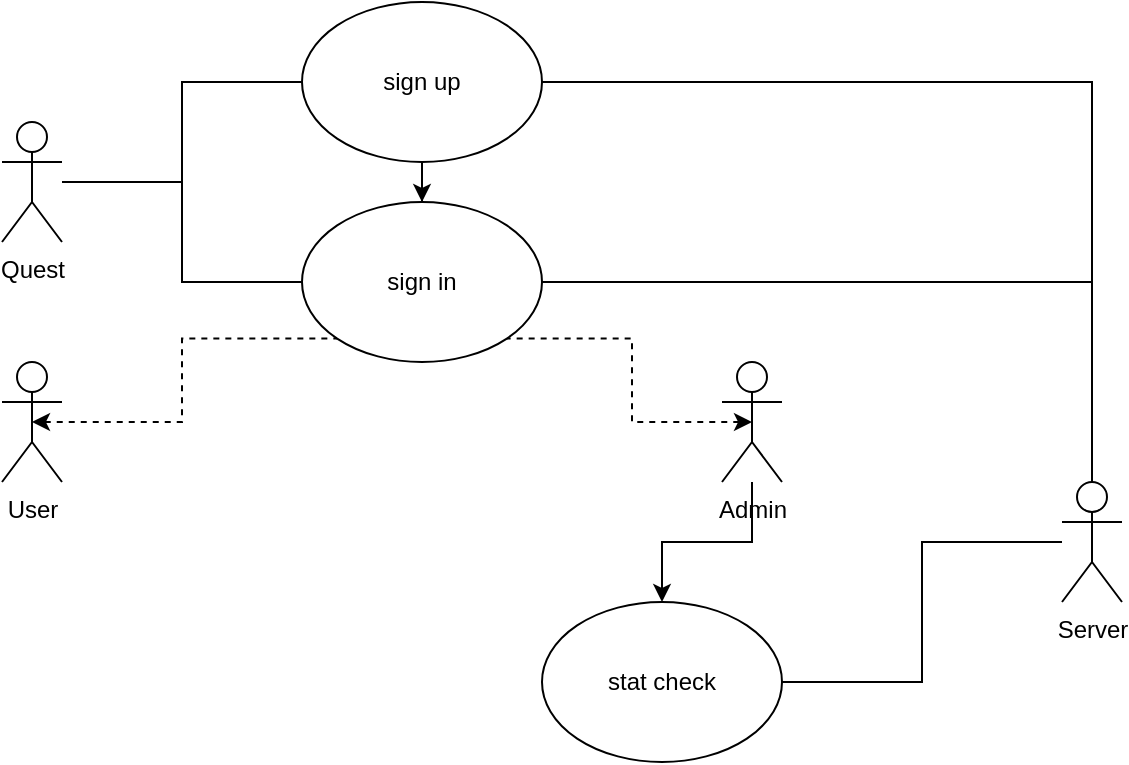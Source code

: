 <mxfile version="24.8.0">
  <diagram name="Страница — 1" id="BpKFAWnlAb8OdltTxyLQ">
    <mxGraphModel dx="794" dy="422" grid="1" gridSize="10" guides="1" tooltips="1" connect="1" arrows="1" fold="1" page="1" pageScale="1" pageWidth="827" pageHeight="1169" math="0" shadow="0">
      <root>
        <mxCell id="0" />
        <mxCell id="1" parent="0" />
        <mxCell id="UnL7bpIbRbanb6nbNbBb-1" value="Quest" style="shape=umlActor;verticalLabelPosition=bottom;verticalAlign=top;html=1;outlineConnect=0;" parent="1" vertex="1">
          <mxGeometry x="100" y="70" width="30" height="60" as="geometry" />
        </mxCell>
        <mxCell id="UnL7bpIbRbanb6nbNbBb-20" style="edgeStyle=orthogonalEdgeStyle;rounded=0;orthogonalLoop=1;jettySize=auto;html=1;exitX=0.5;exitY=0.5;exitDx=0;exitDy=0;exitPerimeter=0;entryX=0;entryY=1;entryDx=0;entryDy=0;startArrow=classic;startFill=1;endArrow=none;endFill=0;dashed=1;" parent="1" source="UnL7bpIbRbanb6nbNbBb-2" target="UnL7bpIbRbanb6nbNbBb-10" edge="1">
          <mxGeometry relative="1" as="geometry" />
        </mxCell>
        <mxCell id="UnL7bpIbRbanb6nbNbBb-2" value="User" style="shape=umlActor;verticalLabelPosition=bottom;verticalAlign=top;html=1;outlineConnect=0;" parent="1" vertex="1">
          <mxGeometry x="100" y="190" width="30" height="60" as="geometry" />
        </mxCell>
        <mxCell id="UnL7bpIbRbanb6nbNbBb-21" style="edgeStyle=orthogonalEdgeStyle;rounded=0;orthogonalLoop=1;jettySize=auto;html=1;exitX=0.5;exitY=0.5;exitDx=0;exitDy=0;exitPerimeter=0;entryX=1;entryY=1;entryDx=0;entryDy=0;startArrow=classic;startFill=1;endArrow=none;endFill=0;dashed=1;" parent="1" source="UnL7bpIbRbanb6nbNbBb-3" target="UnL7bpIbRbanb6nbNbBb-10" edge="1">
          <mxGeometry relative="1" as="geometry" />
        </mxCell>
        <mxCell id="UnL7bpIbRbanb6nbNbBb-3" value="Admin" style="shape=umlActor;verticalLabelPosition=bottom;verticalAlign=top;html=1;outlineConnect=0;" parent="1" vertex="1">
          <mxGeometry x="460" y="190" width="30" height="60" as="geometry" />
        </mxCell>
        <mxCell id="UnL7bpIbRbanb6nbNbBb-11" value="" style="edgeStyle=orthogonalEdgeStyle;rounded=0;orthogonalLoop=1;jettySize=auto;html=1;startArrow=none;startFill=0;endArrow=none;endFill=0;" parent="1" source="UnL7bpIbRbanb6nbNbBb-9" target="UnL7bpIbRbanb6nbNbBb-1" edge="1">
          <mxGeometry relative="1" as="geometry" />
        </mxCell>
        <mxCell id="UnL7bpIbRbanb6nbNbBb-17" value="" style="edgeStyle=orthogonalEdgeStyle;rounded=0;orthogonalLoop=1;jettySize=auto;html=1;endArrow=none;endFill=0;" parent="1" source="UnL7bpIbRbanb6nbNbBb-9" target="UnL7bpIbRbanb6nbNbBb-14" edge="1">
          <mxGeometry relative="1" as="geometry" />
        </mxCell>
        <mxCell id="UnL7bpIbRbanb6nbNbBb-9" value="sign up" style="ellipse;whiteSpace=wrap;html=1;" parent="1" vertex="1">
          <mxGeometry x="250" y="10" width="120" height="80" as="geometry" />
        </mxCell>
        <mxCell id="UnL7bpIbRbanb6nbNbBb-12" value="" style="edgeStyle=orthogonalEdgeStyle;rounded=0;orthogonalLoop=1;jettySize=auto;html=1;endArrow=none;endFill=0;" parent="1" source="UnL7bpIbRbanb6nbNbBb-10" target="UnL7bpIbRbanb6nbNbBb-1" edge="1">
          <mxGeometry relative="1" as="geometry" />
        </mxCell>
        <mxCell id="UnL7bpIbRbanb6nbNbBb-13" value="" style="edgeStyle=orthogonalEdgeStyle;rounded=0;orthogonalLoop=1;jettySize=auto;html=1;startArrow=classic;startFill=1;endArrow=none;endFill=0;" parent="1" source="UnL7bpIbRbanb6nbNbBb-10" target="UnL7bpIbRbanb6nbNbBb-9" edge="1">
          <mxGeometry relative="1" as="geometry" />
        </mxCell>
        <mxCell id="UnL7bpIbRbanb6nbNbBb-19" value="" style="edgeStyle=orthogonalEdgeStyle;rounded=0;orthogonalLoop=1;jettySize=auto;html=1;endArrow=none;endFill=0;" parent="1" source="UnL7bpIbRbanb6nbNbBb-10" target="UnL7bpIbRbanb6nbNbBb-14" edge="1">
          <mxGeometry relative="1" as="geometry" />
        </mxCell>
        <mxCell id="UnL7bpIbRbanb6nbNbBb-10" value="sign in" style="ellipse;whiteSpace=wrap;html=1;" parent="1" vertex="1">
          <mxGeometry x="250" y="110" width="120" height="80" as="geometry" />
        </mxCell>
        <mxCell id="UnL7bpIbRbanb6nbNbBb-14" value="Server" style="shape=umlActor;verticalLabelPosition=bottom;verticalAlign=top;html=1;outlineConnect=0;" parent="1" vertex="1">
          <mxGeometry x="630" y="250" width="30" height="60" as="geometry" />
        </mxCell>
        <mxCell id="QMik4xAmNeSvMeHEcbGf-2" value="" style="edgeStyle=orthogonalEdgeStyle;rounded=0;orthogonalLoop=1;jettySize=auto;html=1;startArrow=classic;startFill=1;endArrow=none;endFill=0;" edge="1" parent="1" source="QMik4xAmNeSvMeHEcbGf-1" target="UnL7bpIbRbanb6nbNbBb-3">
          <mxGeometry relative="1" as="geometry" />
        </mxCell>
        <mxCell id="QMik4xAmNeSvMeHEcbGf-3" style="edgeStyle=orthogonalEdgeStyle;rounded=0;orthogonalLoop=1;jettySize=auto;html=1;exitX=1;exitY=0.5;exitDx=0;exitDy=0;endArrow=none;endFill=0;" edge="1" parent="1" source="QMik4xAmNeSvMeHEcbGf-1" target="UnL7bpIbRbanb6nbNbBb-14">
          <mxGeometry relative="1" as="geometry" />
        </mxCell>
        <mxCell id="QMik4xAmNeSvMeHEcbGf-1" value="stat check" style="ellipse;whiteSpace=wrap;html=1;" vertex="1" parent="1">
          <mxGeometry x="370" y="310" width="120" height="80" as="geometry" />
        </mxCell>
      </root>
    </mxGraphModel>
  </diagram>
</mxfile>
